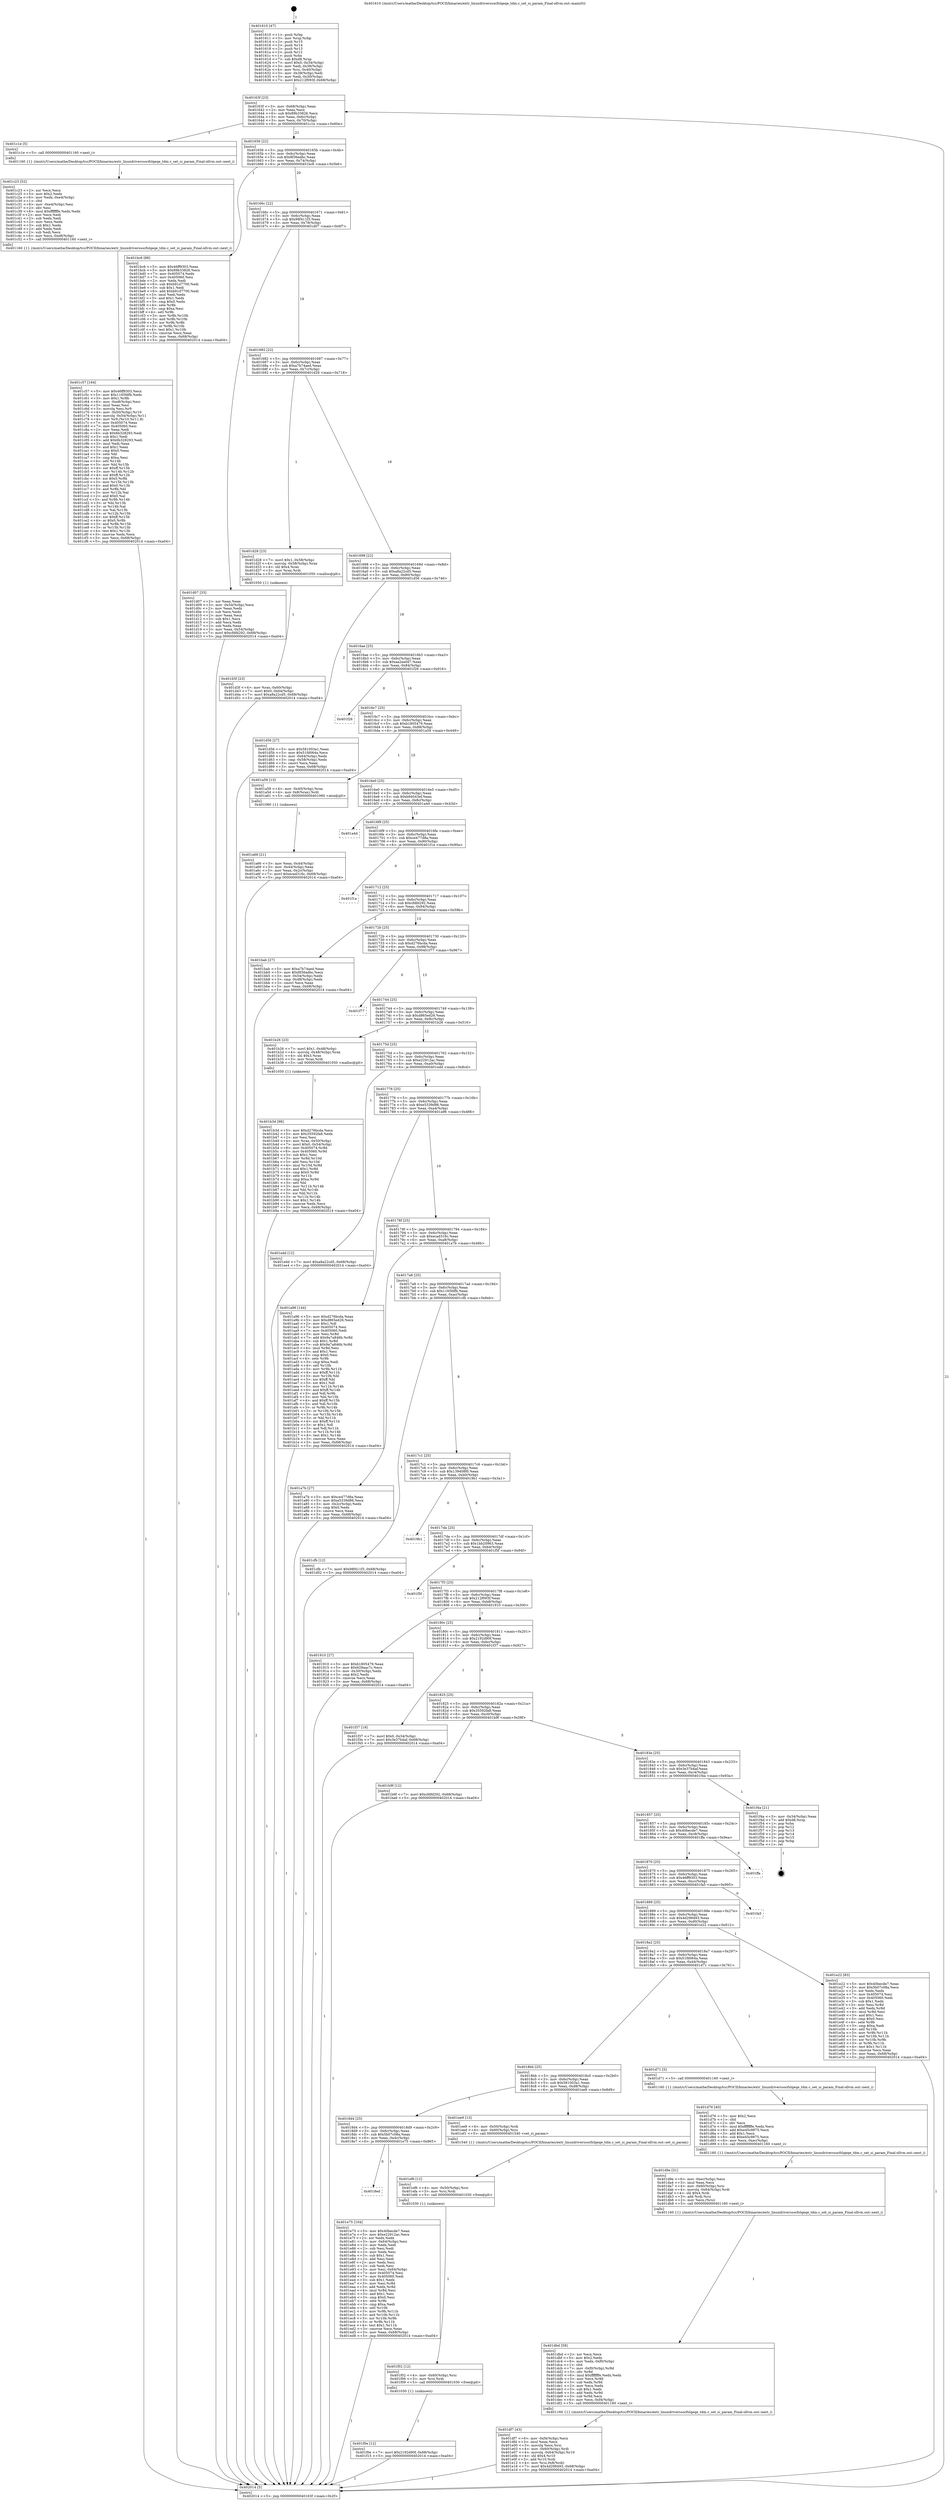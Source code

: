 digraph "0x401610" {
  label = "0x401610 (/mnt/c/Users/mathe/Desktop/tcc/POCII/binaries/extr_linuxdriverssocfslqeqe_tdm.c_set_si_param_Final-ollvm.out::main(0))"
  labelloc = "t"
  node[shape=record]

  Entry [label="",width=0.3,height=0.3,shape=circle,fillcolor=black,style=filled]
  "0x40163f" [label="{
     0x40163f [23]\l
     | [instrs]\l
     &nbsp;&nbsp;0x40163f \<+3\>: mov -0x68(%rbp),%eax\l
     &nbsp;&nbsp;0x401642 \<+2\>: mov %eax,%ecx\l
     &nbsp;&nbsp;0x401644 \<+6\>: sub $0x89b33826,%ecx\l
     &nbsp;&nbsp;0x40164a \<+3\>: mov %eax,-0x6c(%rbp)\l
     &nbsp;&nbsp;0x40164d \<+3\>: mov %ecx,-0x70(%rbp)\l
     &nbsp;&nbsp;0x401650 \<+6\>: je 0000000000401c1e \<main+0x60e\>\l
  }"]
  "0x401c1e" [label="{
     0x401c1e [5]\l
     | [instrs]\l
     &nbsp;&nbsp;0x401c1e \<+5\>: call 0000000000401160 \<next_i\>\l
     | [calls]\l
     &nbsp;&nbsp;0x401160 \{1\} (/mnt/c/Users/mathe/Desktop/tcc/POCII/binaries/extr_linuxdriverssocfslqeqe_tdm.c_set_si_param_Final-ollvm.out::next_i)\l
  }"]
  "0x401656" [label="{
     0x401656 [22]\l
     | [instrs]\l
     &nbsp;&nbsp;0x401656 \<+5\>: jmp 000000000040165b \<main+0x4b\>\l
     &nbsp;&nbsp;0x40165b \<+3\>: mov -0x6c(%rbp),%eax\l
     &nbsp;&nbsp;0x40165e \<+5\>: sub $0x8f36adbc,%eax\l
     &nbsp;&nbsp;0x401663 \<+3\>: mov %eax,-0x74(%rbp)\l
     &nbsp;&nbsp;0x401666 \<+6\>: je 0000000000401bc6 \<main+0x5b6\>\l
  }"]
  Exit [label="",width=0.3,height=0.3,shape=circle,fillcolor=black,style=filled,peripheries=2]
  "0x401bc6" [label="{
     0x401bc6 [88]\l
     | [instrs]\l
     &nbsp;&nbsp;0x401bc6 \<+5\>: mov $0x46ff9303,%eax\l
     &nbsp;&nbsp;0x401bcb \<+5\>: mov $0x89b33826,%ecx\l
     &nbsp;&nbsp;0x401bd0 \<+7\>: mov 0x405074,%edx\l
     &nbsp;&nbsp;0x401bd7 \<+7\>: mov 0x405060,%esi\l
     &nbsp;&nbsp;0x401bde \<+2\>: mov %edx,%edi\l
     &nbsp;&nbsp;0x401be0 \<+6\>: sub $0xb91d7700,%edi\l
     &nbsp;&nbsp;0x401be6 \<+3\>: sub $0x1,%edi\l
     &nbsp;&nbsp;0x401be9 \<+6\>: add $0xb91d7700,%edi\l
     &nbsp;&nbsp;0x401bef \<+3\>: imul %edi,%edx\l
     &nbsp;&nbsp;0x401bf2 \<+3\>: and $0x1,%edx\l
     &nbsp;&nbsp;0x401bf5 \<+3\>: cmp $0x0,%edx\l
     &nbsp;&nbsp;0x401bf8 \<+4\>: sete %r8b\l
     &nbsp;&nbsp;0x401bfc \<+3\>: cmp $0xa,%esi\l
     &nbsp;&nbsp;0x401bff \<+4\>: setl %r9b\l
     &nbsp;&nbsp;0x401c03 \<+3\>: mov %r8b,%r10b\l
     &nbsp;&nbsp;0x401c06 \<+3\>: and %r9b,%r10b\l
     &nbsp;&nbsp;0x401c09 \<+3\>: xor %r9b,%r8b\l
     &nbsp;&nbsp;0x401c0c \<+3\>: or %r8b,%r10b\l
     &nbsp;&nbsp;0x401c0f \<+4\>: test $0x1,%r10b\l
     &nbsp;&nbsp;0x401c13 \<+3\>: cmovne %ecx,%eax\l
     &nbsp;&nbsp;0x401c16 \<+3\>: mov %eax,-0x68(%rbp)\l
     &nbsp;&nbsp;0x401c19 \<+5\>: jmp 0000000000402014 \<main+0xa04\>\l
  }"]
  "0x40166c" [label="{
     0x40166c [22]\l
     | [instrs]\l
     &nbsp;&nbsp;0x40166c \<+5\>: jmp 0000000000401671 \<main+0x61\>\l
     &nbsp;&nbsp;0x401671 \<+3\>: mov -0x6c(%rbp),%eax\l
     &nbsp;&nbsp;0x401674 \<+5\>: sub $0x98f411f3,%eax\l
     &nbsp;&nbsp;0x401679 \<+3\>: mov %eax,-0x78(%rbp)\l
     &nbsp;&nbsp;0x40167c \<+6\>: je 0000000000401d07 \<main+0x6f7\>\l
  }"]
  "0x401f0e" [label="{
     0x401f0e [12]\l
     | [instrs]\l
     &nbsp;&nbsp;0x401f0e \<+7\>: movl $0x2192d90f,-0x68(%rbp)\l
     &nbsp;&nbsp;0x401f15 \<+5\>: jmp 0000000000402014 \<main+0xa04\>\l
  }"]
  "0x401d07" [label="{
     0x401d07 [33]\l
     | [instrs]\l
     &nbsp;&nbsp;0x401d07 \<+2\>: xor %eax,%eax\l
     &nbsp;&nbsp;0x401d09 \<+3\>: mov -0x54(%rbp),%ecx\l
     &nbsp;&nbsp;0x401d0c \<+2\>: mov %eax,%edx\l
     &nbsp;&nbsp;0x401d0e \<+2\>: sub %ecx,%edx\l
     &nbsp;&nbsp;0x401d10 \<+2\>: mov %eax,%ecx\l
     &nbsp;&nbsp;0x401d12 \<+3\>: sub $0x1,%ecx\l
     &nbsp;&nbsp;0x401d15 \<+2\>: add %ecx,%edx\l
     &nbsp;&nbsp;0x401d17 \<+2\>: sub %edx,%eax\l
     &nbsp;&nbsp;0x401d19 \<+3\>: mov %eax,-0x54(%rbp)\l
     &nbsp;&nbsp;0x401d1c \<+7\>: movl $0xcfdfd292,-0x68(%rbp)\l
     &nbsp;&nbsp;0x401d23 \<+5\>: jmp 0000000000402014 \<main+0xa04\>\l
  }"]
  "0x401682" [label="{
     0x401682 [22]\l
     | [instrs]\l
     &nbsp;&nbsp;0x401682 \<+5\>: jmp 0000000000401687 \<main+0x77\>\l
     &nbsp;&nbsp;0x401687 \<+3\>: mov -0x6c(%rbp),%eax\l
     &nbsp;&nbsp;0x40168a \<+5\>: sub $0xa7b74aed,%eax\l
     &nbsp;&nbsp;0x40168f \<+3\>: mov %eax,-0x7c(%rbp)\l
     &nbsp;&nbsp;0x401692 \<+6\>: je 0000000000401d28 \<main+0x718\>\l
  }"]
  "0x401f02" [label="{
     0x401f02 [12]\l
     | [instrs]\l
     &nbsp;&nbsp;0x401f02 \<+4\>: mov -0x60(%rbp),%rsi\l
     &nbsp;&nbsp;0x401f06 \<+3\>: mov %rsi,%rdi\l
     &nbsp;&nbsp;0x401f09 \<+5\>: call 0000000000401030 \<free@plt\>\l
     | [calls]\l
     &nbsp;&nbsp;0x401030 \{1\} (unknown)\l
  }"]
  "0x401d28" [label="{
     0x401d28 [23]\l
     | [instrs]\l
     &nbsp;&nbsp;0x401d28 \<+7\>: movl $0x1,-0x58(%rbp)\l
     &nbsp;&nbsp;0x401d2f \<+4\>: movslq -0x58(%rbp),%rax\l
     &nbsp;&nbsp;0x401d33 \<+4\>: shl $0x4,%rax\l
     &nbsp;&nbsp;0x401d37 \<+3\>: mov %rax,%rdi\l
     &nbsp;&nbsp;0x401d3a \<+5\>: call 0000000000401050 \<malloc@plt\>\l
     | [calls]\l
     &nbsp;&nbsp;0x401050 \{1\} (unknown)\l
  }"]
  "0x401698" [label="{
     0x401698 [22]\l
     | [instrs]\l
     &nbsp;&nbsp;0x401698 \<+5\>: jmp 000000000040169d \<main+0x8d\>\l
     &nbsp;&nbsp;0x40169d \<+3\>: mov -0x6c(%rbp),%eax\l
     &nbsp;&nbsp;0x4016a0 \<+5\>: sub $0xa8a22cd5,%eax\l
     &nbsp;&nbsp;0x4016a5 \<+3\>: mov %eax,-0x80(%rbp)\l
     &nbsp;&nbsp;0x4016a8 \<+6\>: je 0000000000401d56 \<main+0x746\>\l
  }"]
  "0x401ef6" [label="{
     0x401ef6 [12]\l
     | [instrs]\l
     &nbsp;&nbsp;0x401ef6 \<+4\>: mov -0x50(%rbp),%rsi\l
     &nbsp;&nbsp;0x401efa \<+3\>: mov %rsi,%rdi\l
     &nbsp;&nbsp;0x401efd \<+5\>: call 0000000000401030 \<free@plt\>\l
     | [calls]\l
     &nbsp;&nbsp;0x401030 \{1\} (unknown)\l
  }"]
  "0x401d56" [label="{
     0x401d56 [27]\l
     | [instrs]\l
     &nbsp;&nbsp;0x401d56 \<+5\>: mov $0x581003a1,%eax\l
     &nbsp;&nbsp;0x401d5b \<+5\>: mov $0x51fd064a,%ecx\l
     &nbsp;&nbsp;0x401d60 \<+3\>: mov -0x64(%rbp),%edx\l
     &nbsp;&nbsp;0x401d63 \<+3\>: cmp -0x58(%rbp),%edx\l
     &nbsp;&nbsp;0x401d66 \<+3\>: cmovl %ecx,%eax\l
     &nbsp;&nbsp;0x401d69 \<+3\>: mov %eax,-0x68(%rbp)\l
     &nbsp;&nbsp;0x401d6c \<+5\>: jmp 0000000000402014 \<main+0xa04\>\l
  }"]
  "0x4016ae" [label="{
     0x4016ae [25]\l
     | [instrs]\l
     &nbsp;&nbsp;0x4016ae \<+5\>: jmp 00000000004016b3 \<main+0xa3\>\l
     &nbsp;&nbsp;0x4016b3 \<+3\>: mov -0x6c(%rbp),%eax\l
     &nbsp;&nbsp;0x4016b6 \<+5\>: sub $0xaa2ea0d7,%eax\l
     &nbsp;&nbsp;0x4016bb \<+6\>: mov %eax,-0x84(%rbp)\l
     &nbsp;&nbsp;0x4016c1 \<+6\>: je 0000000000401f26 \<main+0x916\>\l
  }"]
  "0x4018ed" [label="{
     0x4018ed\l
  }", style=dashed]
  "0x401f26" [label="{
     0x401f26\l
  }", style=dashed]
  "0x4016c7" [label="{
     0x4016c7 [25]\l
     | [instrs]\l
     &nbsp;&nbsp;0x4016c7 \<+5\>: jmp 00000000004016cc \<main+0xbc\>\l
     &nbsp;&nbsp;0x4016cc \<+3\>: mov -0x6c(%rbp),%eax\l
     &nbsp;&nbsp;0x4016cf \<+5\>: sub $0xb1805479,%eax\l
     &nbsp;&nbsp;0x4016d4 \<+6\>: mov %eax,-0x88(%rbp)\l
     &nbsp;&nbsp;0x4016da \<+6\>: je 0000000000401a59 \<main+0x449\>\l
  }"]
  "0x401e75" [label="{
     0x401e75 [104]\l
     | [instrs]\l
     &nbsp;&nbsp;0x401e75 \<+5\>: mov $0x40becde7,%eax\l
     &nbsp;&nbsp;0x401e7a \<+5\>: mov $0xe22912ac,%ecx\l
     &nbsp;&nbsp;0x401e7f \<+2\>: xor %edx,%edx\l
     &nbsp;&nbsp;0x401e81 \<+3\>: mov -0x64(%rbp),%esi\l
     &nbsp;&nbsp;0x401e84 \<+2\>: mov %edx,%edi\l
     &nbsp;&nbsp;0x401e86 \<+2\>: sub %esi,%edi\l
     &nbsp;&nbsp;0x401e88 \<+2\>: mov %edx,%esi\l
     &nbsp;&nbsp;0x401e8a \<+3\>: sub $0x1,%esi\l
     &nbsp;&nbsp;0x401e8d \<+2\>: add %esi,%edi\l
     &nbsp;&nbsp;0x401e8f \<+2\>: mov %edx,%esi\l
     &nbsp;&nbsp;0x401e91 \<+2\>: sub %edi,%esi\l
     &nbsp;&nbsp;0x401e93 \<+3\>: mov %esi,-0x64(%rbp)\l
     &nbsp;&nbsp;0x401e96 \<+7\>: mov 0x405074,%esi\l
     &nbsp;&nbsp;0x401e9d \<+7\>: mov 0x405060,%edi\l
     &nbsp;&nbsp;0x401ea4 \<+3\>: sub $0x1,%edx\l
     &nbsp;&nbsp;0x401ea7 \<+3\>: mov %esi,%r8d\l
     &nbsp;&nbsp;0x401eaa \<+3\>: add %edx,%r8d\l
     &nbsp;&nbsp;0x401ead \<+4\>: imul %r8d,%esi\l
     &nbsp;&nbsp;0x401eb1 \<+3\>: and $0x1,%esi\l
     &nbsp;&nbsp;0x401eb4 \<+3\>: cmp $0x0,%esi\l
     &nbsp;&nbsp;0x401eb7 \<+4\>: sete %r9b\l
     &nbsp;&nbsp;0x401ebb \<+3\>: cmp $0xa,%edi\l
     &nbsp;&nbsp;0x401ebe \<+4\>: setl %r10b\l
     &nbsp;&nbsp;0x401ec2 \<+3\>: mov %r9b,%r11b\l
     &nbsp;&nbsp;0x401ec5 \<+3\>: and %r10b,%r11b\l
     &nbsp;&nbsp;0x401ec8 \<+3\>: xor %r10b,%r9b\l
     &nbsp;&nbsp;0x401ecb \<+3\>: or %r9b,%r11b\l
     &nbsp;&nbsp;0x401ece \<+4\>: test $0x1,%r11b\l
     &nbsp;&nbsp;0x401ed2 \<+3\>: cmovne %ecx,%eax\l
     &nbsp;&nbsp;0x401ed5 \<+3\>: mov %eax,-0x68(%rbp)\l
     &nbsp;&nbsp;0x401ed8 \<+5\>: jmp 0000000000402014 \<main+0xa04\>\l
  }"]
  "0x401a59" [label="{
     0x401a59 [13]\l
     | [instrs]\l
     &nbsp;&nbsp;0x401a59 \<+4\>: mov -0x40(%rbp),%rax\l
     &nbsp;&nbsp;0x401a5d \<+4\>: mov 0x8(%rax),%rdi\l
     &nbsp;&nbsp;0x401a61 \<+5\>: call 0000000000401060 \<atoi@plt\>\l
     | [calls]\l
     &nbsp;&nbsp;0x401060 \{1\} (unknown)\l
  }"]
  "0x4016e0" [label="{
     0x4016e0 [25]\l
     | [instrs]\l
     &nbsp;&nbsp;0x4016e0 \<+5\>: jmp 00000000004016e5 \<main+0xd5\>\l
     &nbsp;&nbsp;0x4016e5 \<+3\>: mov -0x6c(%rbp),%eax\l
     &nbsp;&nbsp;0x4016e8 \<+5\>: sub $0xb94043ef,%eax\l
     &nbsp;&nbsp;0x4016ed \<+6\>: mov %eax,-0x8c(%rbp)\l
     &nbsp;&nbsp;0x4016f3 \<+6\>: je 0000000000401a4d \<main+0x43d\>\l
  }"]
  "0x4018d4" [label="{
     0x4018d4 [25]\l
     | [instrs]\l
     &nbsp;&nbsp;0x4018d4 \<+5\>: jmp 00000000004018d9 \<main+0x2c9\>\l
     &nbsp;&nbsp;0x4018d9 \<+3\>: mov -0x6c(%rbp),%eax\l
     &nbsp;&nbsp;0x4018dc \<+5\>: sub $0x5b07c08a,%eax\l
     &nbsp;&nbsp;0x4018e1 \<+6\>: mov %eax,-0xdc(%rbp)\l
     &nbsp;&nbsp;0x4018e7 \<+6\>: je 0000000000401e75 \<main+0x865\>\l
  }"]
  "0x401a4d" [label="{
     0x401a4d\l
  }", style=dashed]
  "0x4016f9" [label="{
     0x4016f9 [25]\l
     | [instrs]\l
     &nbsp;&nbsp;0x4016f9 \<+5\>: jmp 00000000004016fe \<main+0xee\>\l
     &nbsp;&nbsp;0x4016fe \<+3\>: mov -0x6c(%rbp),%eax\l
     &nbsp;&nbsp;0x401701 \<+5\>: sub $0xce477d8a,%eax\l
     &nbsp;&nbsp;0x401706 \<+6\>: mov %eax,-0x90(%rbp)\l
     &nbsp;&nbsp;0x40170c \<+6\>: je 0000000000401f1a \<main+0x90a\>\l
  }"]
  "0x401ee9" [label="{
     0x401ee9 [13]\l
     | [instrs]\l
     &nbsp;&nbsp;0x401ee9 \<+4\>: mov -0x50(%rbp),%rdi\l
     &nbsp;&nbsp;0x401eed \<+4\>: mov -0x60(%rbp),%rsi\l
     &nbsp;&nbsp;0x401ef1 \<+5\>: call 0000000000401540 \<set_si_param\>\l
     | [calls]\l
     &nbsp;&nbsp;0x401540 \{1\} (/mnt/c/Users/mathe/Desktop/tcc/POCII/binaries/extr_linuxdriverssocfslqeqe_tdm.c_set_si_param_Final-ollvm.out::set_si_param)\l
  }"]
  "0x401f1a" [label="{
     0x401f1a\l
  }", style=dashed]
  "0x401712" [label="{
     0x401712 [25]\l
     | [instrs]\l
     &nbsp;&nbsp;0x401712 \<+5\>: jmp 0000000000401717 \<main+0x107\>\l
     &nbsp;&nbsp;0x401717 \<+3\>: mov -0x6c(%rbp),%eax\l
     &nbsp;&nbsp;0x40171a \<+5\>: sub $0xcfdfd292,%eax\l
     &nbsp;&nbsp;0x40171f \<+6\>: mov %eax,-0x94(%rbp)\l
     &nbsp;&nbsp;0x401725 \<+6\>: je 0000000000401bab \<main+0x59b\>\l
  }"]
  "0x401df7" [label="{
     0x401df7 [43]\l
     | [instrs]\l
     &nbsp;&nbsp;0x401df7 \<+6\>: mov -0xf4(%rbp),%ecx\l
     &nbsp;&nbsp;0x401dfd \<+3\>: imul %eax,%ecx\l
     &nbsp;&nbsp;0x401e00 \<+3\>: movslq %ecx,%rsi\l
     &nbsp;&nbsp;0x401e03 \<+4\>: mov -0x60(%rbp),%rdi\l
     &nbsp;&nbsp;0x401e07 \<+4\>: movslq -0x64(%rbp),%r10\l
     &nbsp;&nbsp;0x401e0b \<+4\>: shl $0x4,%r10\l
     &nbsp;&nbsp;0x401e0f \<+3\>: add %r10,%rdi\l
     &nbsp;&nbsp;0x401e12 \<+4\>: mov %rsi,0x8(%rdi)\l
     &nbsp;&nbsp;0x401e16 \<+7\>: movl $0x4d298493,-0x68(%rbp)\l
     &nbsp;&nbsp;0x401e1d \<+5\>: jmp 0000000000402014 \<main+0xa04\>\l
  }"]
  "0x401bab" [label="{
     0x401bab [27]\l
     | [instrs]\l
     &nbsp;&nbsp;0x401bab \<+5\>: mov $0xa7b74aed,%eax\l
     &nbsp;&nbsp;0x401bb0 \<+5\>: mov $0x8f36adbc,%ecx\l
     &nbsp;&nbsp;0x401bb5 \<+3\>: mov -0x54(%rbp),%edx\l
     &nbsp;&nbsp;0x401bb8 \<+3\>: cmp -0x48(%rbp),%edx\l
     &nbsp;&nbsp;0x401bbb \<+3\>: cmovl %ecx,%eax\l
     &nbsp;&nbsp;0x401bbe \<+3\>: mov %eax,-0x68(%rbp)\l
     &nbsp;&nbsp;0x401bc1 \<+5\>: jmp 0000000000402014 \<main+0xa04\>\l
  }"]
  "0x40172b" [label="{
     0x40172b [25]\l
     | [instrs]\l
     &nbsp;&nbsp;0x40172b \<+5\>: jmp 0000000000401730 \<main+0x120\>\l
     &nbsp;&nbsp;0x401730 \<+3\>: mov -0x6c(%rbp),%eax\l
     &nbsp;&nbsp;0x401733 \<+5\>: sub $0xd276bcda,%eax\l
     &nbsp;&nbsp;0x401738 \<+6\>: mov %eax,-0x98(%rbp)\l
     &nbsp;&nbsp;0x40173e \<+6\>: je 0000000000401f77 \<main+0x967\>\l
  }"]
  "0x401dbd" [label="{
     0x401dbd [58]\l
     | [instrs]\l
     &nbsp;&nbsp;0x401dbd \<+2\>: xor %ecx,%ecx\l
     &nbsp;&nbsp;0x401dbf \<+5\>: mov $0x2,%edx\l
     &nbsp;&nbsp;0x401dc4 \<+6\>: mov %edx,-0xf0(%rbp)\l
     &nbsp;&nbsp;0x401dca \<+1\>: cltd\l
     &nbsp;&nbsp;0x401dcb \<+7\>: mov -0xf0(%rbp),%r8d\l
     &nbsp;&nbsp;0x401dd2 \<+3\>: idiv %r8d\l
     &nbsp;&nbsp;0x401dd5 \<+6\>: imul $0xfffffffe,%edx,%edx\l
     &nbsp;&nbsp;0x401ddb \<+3\>: mov %ecx,%r9d\l
     &nbsp;&nbsp;0x401dde \<+3\>: sub %edx,%r9d\l
     &nbsp;&nbsp;0x401de1 \<+2\>: mov %ecx,%edx\l
     &nbsp;&nbsp;0x401de3 \<+3\>: sub $0x1,%edx\l
     &nbsp;&nbsp;0x401de6 \<+3\>: add %edx,%r9d\l
     &nbsp;&nbsp;0x401de9 \<+3\>: sub %r9d,%ecx\l
     &nbsp;&nbsp;0x401dec \<+6\>: mov %ecx,-0xf4(%rbp)\l
     &nbsp;&nbsp;0x401df2 \<+5\>: call 0000000000401160 \<next_i\>\l
     | [calls]\l
     &nbsp;&nbsp;0x401160 \{1\} (/mnt/c/Users/mathe/Desktop/tcc/POCII/binaries/extr_linuxdriverssocfslqeqe_tdm.c_set_si_param_Final-ollvm.out::next_i)\l
  }"]
  "0x401f77" [label="{
     0x401f77\l
  }", style=dashed]
  "0x401744" [label="{
     0x401744 [25]\l
     | [instrs]\l
     &nbsp;&nbsp;0x401744 \<+5\>: jmp 0000000000401749 \<main+0x139\>\l
     &nbsp;&nbsp;0x401749 \<+3\>: mov -0x6c(%rbp),%eax\l
     &nbsp;&nbsp;0x40174c \<+5\>: sub $0xd865ed26,%eax\l
     &nbsp;&nbsp;0x401751 \<+6\>: mov %eax,-0x9c(%rbp)\l
     &nbsp;&nbsp;0x401757 \<+6\>: je 0000000000401b26 \<main+0x516\>\l
  }"]
  "0x401d9e" [label="{
     0x401d9e [31]\l
     | [instrs]\l
     &nbsp;&nbsp;0x401d9e \<+6\>: mov -0xec(%rbp),%ecx\l
     &nbsp;&nbsp;0x401da4 \<+3\>: imul %eax,%ecx\l
     &nbsp;&nbsp;0x401da7 \<+4\>: mov -0x60(%rbp),%rsi\l
     &nbsp;&nbsp;0x401dab \<+4\>: movslq -0x64(%rbp),%rdi\l
     &nbsp;&nbsp;0x401daf \<+4\>: shl $0x4,%rdi\l
     &nbsp;&nbsp;0x401db3 \<+3\>: add %rdi,%rsi\l
     &nbsp;&nbsp;0x401db6 \<+2\>: mov %ecx,(%rsi)\l
     &nbsp;&nbsp;0x401db8 \<+5\>: call 0000000000401160 \<next_i\>\l
     | [calls]\l
     &nbsp;&nbsp;0x401160 \{1\} (/mnt/c/Users/mathe/Desktop/tcc/POCII/binaries/extr_linuxdriverssocfslqeqe_tdm.c_set_si_param_Final-ollvm.out::next_i)\l
  }"]
  "0x401b26" [label="{
     0x401b26 [23]\l
     | [instrs]\l
     &nbsp;&nbsp;0x401b26 \<+7\>: movl $0x1,-0x48(%rbp)\l
     &nbsp;&nbsp;0x401b2d \<+4\>: movslq -0x48(%rbp),%rax\l
     &nbsp;&nbsp;0x401b31 \<+4\>: shl $0x3,%rax\l
     &nbsp;&nbsp;0x401b35 \<+3\>: mov %rax,%rdi\l
     &nbsp;&nbsp;0x401b38 \<+5\>: call 0000000000401050 \<malloc@plt\>\l
     | [calls]\l
     &nbsp;&nbsp;0x401050 \{1\} (unknown)\l
  }"]
  "0x40175d" [label="{
     0x40175d [25]\l
     | [instrs]\l
     &nbsp;&nbsp;0x40175d \<+5\>: jmp 0000000000401762 \<main+0x152\>\l
     &nbsp;&nbsp;0x401762 \<+3\>: mov -0x6c(%rbp),%eax\l
     &nbsp;&nbsp;0x401765 \<+5\>: sub $0xe22912ac,%eax\l
     &nbsp;&nbsp;0x40176a \<+6\>: mov %eax,-0xa0(%rbp)\l
     &nbsp;&nbsp;0x401770 \<+6\>: je 0000000000401edd \<main+0x8cd\>\l
  }"]
  "0x401d76" [label="{
     0x401d76 [40]\l
     | [instrs]\l
     &nbsp;&nbsp;0x401d76 \<+5\>: mov $0x2,%ecx\l
     &nbsp;&nbsp;0x401d7b \<+1\>: cltd\l
     &nbsp;&nbsp;0x401d7c \<+2\>: idiv %ecx\l
     &nbsp;&nbsp;0x401d7e \<+6\>: imul $0xfffffffe,%edx,%ecx\l
     &nbsp;&nbsp;0x401d84 \<+6\>: add $0xe45c9875,%ecx\l
     &nbsp;&nbsp;0x401d8a \<+3\>: add $0x1,%ecx\l
     &nbsp;&nbsp;0x401d8d \<+6\>: sub $0xe45c9875,%ecx\l
     &nbsp;&nbsp;0x401d93 \<+6\>: mov %ecx,-0xec(%rbp)\l
     &nbsp;&nbsp;0x401d99 \<+5\>: call 0000000000401160 \<next_i\>\l
     | [calls]\l
     &nbsp;&nbsp;0x401160 \{1\} (/mnt/c/Users/mathe/Desktop/tcc/POCII/binaries/extr_linuxdriverssocfslqeqe_tdm.c_set_si_param_Final-ollvm.out::next_i)\l
  }"]
  "0x401edd" [label="{
     0x401edd [12]\l
     | [instrs]\l
     &nbsp;&nbsp;0x401edd \<+7\>: movl $0xa8a22cd5,-0x68(%rbp)\l
     &nbsp;&nbsp;0x401ee4 \<+5\>: jmp 0000000000402014 \<main+0xa04\>\l
  }"]
  "0x401776" [label="{
     0x401776 [25]\l
     | [instrs]\l
     &nbsp;&nbsp;0x401776 \<+5\>: jmp 000000000040177b \<main+0x16b\>\l
     &nbsp;&nbsp;0x40177b \<+3\>: mov -0x6c(%rbp),%eax\l
     &nbsp;&nbsp;0x40177e \<+5\>: sub $0xe5339d86,%eax\l
     &nbsp;&nbsp;0x401783 \<+6\>: mov %eax,-0xa4(%rbp)\l
     &nbsp;&nbsp;0x401789 \<+6\>: je 0000000000401a96 \<main+0x486\>\l
  }"]
  "0x4018bb" [label="{
     0x4018bb [25]\l
     | [instrs]\l
     &nbsp;&nbsp;0x4018bb \<+5\>: jmp 00000000004018c0 \<main+0x2b0\>\l
     &nbsp;&nbsp;0x4018c0 \<+3\>: mov -0x6c(%rbp),%eax\l
     &nbsp;&nbsp;0x4018c3 \<+5\>: sub $0x581003a1,%eax\l
     &nbsp;&nbsp;0x4018c8 \<+6\>: mov %eax,-0xd8(%rbp)\l
     &nbsp;&nbsp;0x4018ce \<+6\>: je 0000000000401ee9 \<main+0x8d9\>\l
  }"]
  "0x401a96" [label="{
     0x401a96 [144]\l
     | [instrs]\l
     &nbsp;&nbsp;0x401a96 \<+5\>: mov $0xd276bcda,%eax\l
     &nbsp;&nbsp;0x401a9b \<+5\>: mov $0xd865ed26,%ecx\l
     &nbsp;&nbsp;0x401aa0 \<+2\>: mov $0x1,%dl\l
     &nbsp;&nbsp;0x401aa2 \<+7\>: mov 0x405074,%esi\l
     &nbsp;&nbsp;0x401aa9 \<+7\>: mov 0x405060,%edi\l
     &nbsp;&nbsp;0x401ab0 \<+3\>: mov %esi,%r8d\l
     &nbsp;&nbsp;0x401ab3 \<+7\>: add $0x9a7a846b,%r8d\l
     &nbsp;&nbsp;0x401aba \<+4\>: sub $0x1,%r8d\l
     &nbsp;&nbsp;0x401abe \<+7\>: sub $0x9a7a846b,%r8d\l
     &nbsp;&nbsp;0x401ac5 \<+4\>: imul %r8d,%esi\l
     &nbsp;&nbsp;0x401ac9 \<+3\>: and $0x1,%esi\l
     &nbsp;&nbsp;0x401acc \<+3\>: cmp $0x0,%esi\l
     &nbsp;&nbsp;0x401acf \<+4\>: sete %r9b\l
     &nbsp;&nbsp;0x401ad3 \<+3\>: cmp $0xa,%edi\l
     &nbsp;&nbsp;0x401ad6 \<+4\>: setl %r10b\l
     &nbsp;&nbsp;0x401ada \<+3\>: mov %r9b,%r11b\l
     &nbsp;&nbsp;0x401add \<+4\>: xor $0xff,%r11b\l
     &nbsp;&nbsp;0x401ae1 \<+3\>: mov %r10b,%bl\l
     &nbsp;&nbsp;0x401ae4 \<+3\>: xor $0xff,%bl\l
     &nbsp;&nbsp;0x401ae7 \<+3\>: xor $0x1,%dl\l
     &nbsp;&nbsp;0x401aea \<+3\>: mov %r11b,%r14b\l
     &nbsp;&nbsp;0x401aed \<+4\>: and $0xff,%r14b\l
     &nbsp;&nbsp;0x401af1 \<+3\>: and %dl,%r9b\l
     &nbsp;&nbsp;0x401af4 \<+3\>: mov %bl,%r15b\l
     &nbsp;&nbsp;0x401af7 \<+4\>: and $0xff,%r15b\l
     &nbsp;&nbsp;0x401afb \<+3\>: and %dl,%r10b\l
     &nbsp;&nbsp;0x401afe \<+3\>: or %r9b,%r14b\l
     &nbsp;&nbsp;0x401b01 \<+3\>: or %r10b,%r15b\l
     &nbsp;&nbsp;0x401b04 \<+3\>: xor %r15b,%r14b\l
     &nbsp;&nbsp;0x401b07 \<+3\>: or %bl,%r11b\l
     &nbsp;&nbsp;0x401b0a \<+4\>: xor $0xff,%r11b\l
     &nbsp;&nbsp;0x401b0e \<+3\>: or $0x1,%dl\l
     &nbsp;&nbsp;0x401b11 \<+3\>: and %dl,%r11b\l
     &nbsp;&nbsp;0x401b14 \<+3\>: or %r11b,%r14b\l
     &nbsp;&nbsp;0x401b17 \<+4\>: test $0x1,%r14b\l
     &nbsp;&nbsp;0x401b1b \<+3\>: cmovne %ecx,%eax\l
     &nbsp;&nbsp;0x401b1e \<+3\>: mov %eax,-0x68(%rbp)\l
     &nbsp;&nbsp;0x401b21 \<+5\>: jmp 0000000000402014 \<main+0xa04\>\l
  }"]
  "0x40178f" [label="{
     0x40178f [25]\l
     | [instrs]\l
     &nbsp;&nbsp;0x40178f \<+5\>: jmp 0000000000401794 \<main+0x184\>\l
     &nbsp;&nbsp;0x401794 \<+3\>: mov -0x6c(%rbp),%eax\l
     &nbsp;&nbsp;0x401797 \<+5\>: sub $0xecad316c,%eax\l
     &nbsp;&nbsp;0x40179c \<+6\>: mov %eax,-0xa8(%rbp)\l
     &nbsp;&nbsp;0x4017a2 \<+6\>: je 0000000000401a7b \<main+0x46b\>\l
  }"]
  "0x401d71" [label="{
     0x401d71 [5]\l
     | [instrs]\l
     &nbsp;&nbsp;0x401d71 \<+5\>: call 0000000000401160 \<next_i\>\l
     | [calls]\l
     &nbsp;&nbsp;0x401160 \{1\} (/mnt/c/Users/mathe/Desktop/tcc/POCII/binaries/extr_linuxdriverssocfslqeqe_tdm.c_set_si_param_Final-ollvm.out::next_i)\l
  }"]
  "0x401a7b" [label="{
     0x401a7b [27]\l
     | [instrs]\l
     &nbsp;&nbsp;0x401a7b \<+5\>: mov $0xce477d8a,%eax\l
     &nbsp;&nbsp;0x401a80 \<+5\>: mov $0xe5339d86,%ecx\l
     &nbsp;&nbsp;0x401a85 \<+3\>: mov -0x2c(%rbp),%edx\l
     &nbsp;&nbsp;0x401a88 \<+3\>: cmp $0x0,%edx\l
     &nbsp;&nbsp;0x401a8b \<+3\>: cmove %ecx,%eax\l
     &nbsp;&nbsp;0x401a8e \<+3\>: mov %eax,-0x68(%rbp)\l
     &nbsp;&nbsp;0x401a91 \<+5\>: jmp 0000000000402014 \<main+0xa04\>\l
  }"]
  "0x4017a8" [label="{
     0x4017a8 [25]\l
     | [instrs]\l
     &nbsp;&nbsp;0x4017a8 \<+5\>: jmp 00000000004017ad \<main+0x19d\>\l
     &nbsp;&nbsp;0x4017ad \<+3\>: mov -0x6c(%rbp),%eax\l
     &nbsp;&nbsp;0x4017b0 \<+5\>: sub $0x1165fdfb,%eax\l
     &nbsp;&nbsp;0x4017b5 \<+6\>: mov %eax,-0xac(%rbp)\l
     &nbsp;&nbsp;0x4017bb \<+6\>: je 0000000000401cfb \<main+0x6eb\>\l
  }"]
  "0x4018a2" [label="{
     0x4018a2 [25]\l
     | [instrs]\l
     &nbsp;&nbsp;0x4018a2 \<+5\>: jmp 00000000004018a7 \<main+0x297\>\l
     &nbsp;&nbsp;0x4018a7 \<+3\>: mov -0x6c(%rbp),%eax\l
     &nbsp;&nbsp;0x4018aa \<+5\>: sub $0x51fd064a,%eax\l
     &nbsp;&nbsp;0x4018af \<+6\>: mov %eax,-0xd4(%rbp)\l
     &nbsp;&nbsp;0x4018b5 \<+6\>: je 0000000000401d71 \<main+0x761\>\l
  }"]
  "0x401cfb" [label="{
     0x401cfb [12]\l
     | [instrs]\l
     &nbsp;&nbsp;0x401cfb \<+7\>: movl $0x98f411f3,-0x68(%rbp)\l
     &nbsp;&nbsp;0x401d02 \<+5\>: jmp 0000000000402014 \<main+0xa04\>\l
  }"]
  "0x4017c1" [label="{
     0x4017c1 [25]\l
     | [instrs]\l
     &nbsp;&nbsp;0x4017c1 \<+5\>: jmp 00000000004017c6 \<main+0x1b6\>\l
     &nbsp;&nbsp;0x4017c6 \<+3\>: mov -0x6c(%rbp),%eax\l
     &nbsp;&nbsp;0x4017c9 \<+5\>: sub $0x139408f0,%eax\l
     &nbsp;&nbsp;0x4017ce \<+6\>: mov %eax,-0xb0(%rbp)\l
     &nbsp;&nbsp;0x4017d4 \<+6\>: je 00000000004019b1 \<main+0x3a1\>\l
  }"]
  "0x401e22" [label="{
     0x401e22 [83]\l
     | [instrs]\l
     &nbsp;&nbsp;0x401e22 \<+5\>: mov $0x40becde7,%eax\l
     &nbsp;&nbsp;0x401e27 \<+5\>: mov $0x5b07c08a,%ecx\l
     &nbsp;&nbsp;0x401e2c \<+2\>: xor %edx,%edx\l
     &nbsp;&nbsp;0x401e2e \<+7\>: mov 0x405074,%esi\l
     &nbsp;&nbsp;0x401e35 \<+7\>: mov 0x405060,%edi\l
     &nbsp;&nbsp;0x401e3c \<+3\>: sub $0x1,%edx\l
     &nbsp;&nbsp;0x401e3f \<+3\>: mov %esi,%r8d\l
     &nbsp;&nbsp;0x401e42 \<+3\>: add %edx,%r8d\l
     &nbsp;&nbsp;0x401e45 \<+4\>: imul %r8d,%esi\l
     &nbsp;&nbsp;0x401e49 \<+3\>: and $0x1,%esi\l
     &nbsp;&nbsp;0x401e4c \<+3\>: cmp $0x0,%esi\l
     &nbsp;&nbsp;0x401e4f \<+4\>: sete %r9b\l
     &nbsp;&nbsp;0x401e53 \<+3\>: cmp $0xa,%edi\l
     &nbsp;&nbsp;0x401e56 \<+4\>: setl %r10b\l
     &nbsp;&nbsp;0x401e5a \<+3\>: mov %r9b,%r11b\l
     &nbsp;&nbsp;0x401e5d \<+3\>: and %r10b,%r11b\l
     &nbsp;&nbsp;0x401e60 \<+3\>: xor %r10b,%r9b\l
     &nbsp;&nbsp;0x401e63 \<+3\>: or %r9b,%r11b\l
     &nbsp;&nbsp;0x401e66 \<+4\>: test $0x1,%r11b\l
     &nbsp;&nbsp;0x401e6a \<+3\>: cmovne %ecx,%eax\l
     &nbsp;&nbsp;0x401e6d \<+3\>: mov %eax,-0x68(%rbp)\l
     &nbsp;&nbsp;0x401e70 \<+5\>: jmp 0000000000402014 \<main+0xa04\>\l
  }"]
  "0x4019b1" [label="{
     0x4019b1\l
  }", style=dashed]
  "0x4017da" [label="{
     0x4017da [25]\l
     | [instrs]\l
     &nbsp;&nbsp;0x4017da \<+5\>: jmp 00000000004017df \<main+0x1cf\>\l
     &nbsp;&nbsp;0x4017df \<+3\>: mov -0x6c(%rbp),%eax\l
     &nbsp;&nbsp;0x4017e2 \<+5\>: sub $0x1bb20963,%eax\l
     &nbsp;&nbsp;0x4017e7 \<+6\>: mov %eax,-0xb4(%rbp)\l
     &nbsp;&nbsp;0x4017ed \<+6\>: je 0000000000401f5f \<main+0x94f\>\l
  }"]
  "0x401889" [label="{
     0x401889 [25]\l
     | [instrs]\l
     &nbsp;&nbsp;0x401889 \<+5\>: jmp 000000000040188e \<main+0x27e\>\l
     &nbsp;&nbsp;0x40188e \<+3\>: mov -0x6c(%rbp),%eax\l
     &nbsp;&nbsp;0x401891 \<+5\>: sub $0x4d298493,%eax\l
     &nbsp;&nbsp;0x401896 \<+6\>: mov %eax,-0xd0(%rbp)\l
     &nbsp;&nbsp;0x40189c \<+6\>: je 0000000000401e22 \<main+0x812\>\l
  }"]
  "0x401f5f" [label="{
     0x401f5f\l
  }", style=dashed]
  "0x4017f3" [label="{
     0x4017f3 [25]\l
     | [instrs]\l
     &nbsp;&nbsp;0x4017f3 \<+5\>: jmp 00000000004017f8 \<main+0x1e8\>\l
     &nbsp;&nbsp;0x4017f8 \<+3\>: mov -0x6c(%rbp),%eax\l
     &nbsp;&nbsp;0x4017fb \<+5\>: sub $0x212f093f,%eax\l
     &nbsp;&nbsp;0x401800 \<+6\>: mov %eax,-0xb8(%rbp)\l
     &nbsp;&nbsp;0x401806 \<+6\>: je 0000000000401910 \<main+0x300\>\l
  }"]
  "0x401fa5" [label="{
     0x401fa5\l
  }", style=dashed]
  "0x401910" [label="{
     0x401910 [27]\l
     | [instrs]\l
     &nbsp;&nbsp;0x401910 \<+5\>: mov $0xb1805479,%eax\l
     &nbsp;&nbsp;0x401915 \<+5\>: mov $0x629aac7c,%ecx\l
     &nbsp;&nbsp;0x40191a \<+3\>: mov -0x30(%rbp),%edx\l
     &nbsp;&nbsp;0x40191d \<+3\>: cmp $0x2,%edx\l
     &nbsp;&nbsp;0x401920 \<+3\>: cmovne %ecx,%eax\l
     &nbsp;&nbsp;0x401923 \<+3\>: mov %eax,-0x68(%rbp)\l
     &nbsp;&nbsp;0x401926 \<+5\>: jmp 0000000000402014 \<main+0xa04\>\l
  }"]
  "0x40180c" [label="{
     0x40180c [25]\l
     | [instrs]\l
     &nbsp;&nbsp;0x40180c \<+5\>: jmp 0000000000401811 \<main+0x201\>\l
     &nbsp;&nbsp;0x401811 \<+3\>: mov -0x6c(%rbp),%eax\l
     &nbsp;&nbsp;0x401814 \<+5\>: sub $0x2192d90f,%eax\l
     &nbsp;&nbsp;0x401819 \<+6\>: mov %eax,-0xbc(%rbp)\l
     &nbsp;&nbsp;0x40181f \<+6\>: je 0000000000401f37 \<main+0x927\>\l
  }"]
  "0x402014" [label="{
     0x402014 [5]\l
     | [instrs]\l
     &nbsp;&nbsp;0x402014 \<+5\>: jmp 000000000040163f \<main+0x2f\>\l
  }"]
  "0x401610" [label="{
     0x401610 [47]\l
     | [instrs]\l
     &nbsp;&nbsp;0x401610 \<+1\>: push %rbp\l
     &nbsp;&nbsp;0x401611 \<+3\>: mov %rsp,%rbp\l
     &nbsp;&nbsp;0x401614 \<+2\>: push %r15\l
     &nbsp;&nbsp;0x401616 \<+2\>: push %r14\l
     &nbsp;&nbsp;0x401618 \<+2\>: push %r13\l
     &nbsp;&nbsp;0x40161a \<+2\>: push %r12\l
     &nbsp;&nbsp;0x40161c \<+1\>: push %rbx\l
     &nbsp;&nbsp;0x40161d \<+7\>: sub $0xd8,%rsp\l
     &nbsp;&nbsp;0x401624 \<+7\>: movl $0x0,-0x34(%rbp)\l
     &nbsp;&nbsp;0x40162b \<+3\>: mov %edi,-0x38(%rbp)\l
     &nbsp;&nbsp;0x40162e \<+4\>: mov %rsi,-0x40(%rbp)\l
     &nbsp;&nbsp;0x401632 \<+3\>: mov -0x38(%rbp),%edi\l
     &nbsp;&nbsp;0x401635 \<+3\>: mov %edi,-0x30(%rbp)\l
     &nbsp;&nbsp;0x401638 \<+7\>: movl $0x212f093f,-0x68(%rbp)\l
  }"]
  "0x401a66" [label="{
     0x401a66 [21]\l
     | [instrs]\l
     &nbsp;&nbsp;0x401a66 \<+3\>: mov %eax,-0x44(%rbp)\l
     &nbsp;&nbsp;0x401a69 \<+3\>: mov -0x44(%rbp),%eax\l
     &nbsp;&nbsp;0x401a6c \<+3\>: mov %eax,-0x2c(%rbp)\l
     &nbsp;&nbsp;0x401a6f \<+7\>: movl $0xecad316c,-0x68(%rbp)\l
     &nbsp;&nbsp;0x401a76 \<+5\>: jmp 0000000000402014 \<main+0xa04\>\l
  }"]
  "0x401b3d" [label="{
     0x401b3d [98]\l
     | [instrs]\l
     &nbsp;&nbsp;0x401b3d \<+5\>: mov $0xd276bcda,%ecx\l
     &nbsp;&nbsp;0x401b42 \<+5\>: mov $0x35592fa8,%edx\l
     &nbsp;&nbsp;0x401b47 \<+2\>: xor %esi,%esi\l
     &nbsp;&nbsp;0x401b49 \<+4\>: mov %rax,-0x50(%rbp)\l
     &nbsp;&nbsp;0x401b4d \<+7\>: movl $0x0,-0x54(%rbp)\l
     &nbsp;&nbsp;0x401b54 \<+8\>: mov 0x405074,%r8d\l
     &nbsp;&nbsp;0x401b5c \<+8\>: mov 0x405060,%r9d\l
     &nbsp;&nbsp;0x401b64 \<+3\>: sub $0x1,%esi\l
     &nbsp;&nbsp;0x401b67 \<+3\>: mov %r8d,%r10d\l
     &nbsp;&nbsp;0x401b6a \<+3\>: add %esi,%r10d\l
     &nbsp;&nbsp;0x401b6d \<+4\>: imul %r10d,%r8d\l
     &nbsp;&nbsp;0x401b71 \<+4\>: and $0x1,%r8d\l
     &nbsp;&nbsp;0x401b75 \<+4\>: cmp $0x0,%r8d\l
     &nbsp;&nbsp;0x401b79 \<+4\>: sete %r11b\l
     &nbsp;&nbsp;0x401b7d \<+4\>: cmp $0xa,%r9d\l
     &nbsp;&nbsp;0x401b81 \<+3\>: setl %bl\l
     &nbsp;&nbsp;0x401b84 \<+3\>: mov %r11b,%r14b\l
     &nbsp;&nbsp;0x401b87 \<+3\>: and %bl,%r14b\l
     &nbsp;&nbsp;0x401b8a \<+3\>: xor %bl,%r11b\l
     &nbsp;&nbsp;0x401b8d \<+3\>: or %r11b,%r14b\l
     &nbsp;&nbsp;0x401b90 \<+4\>: test $0x1,%r14b\l
     &nbsp;&nbsp;0x401b94 \<+3\>: cmovne %edx,%ecx\l
     &nbsp;&nbsp;0x401b97 \<+3\>: mov %ecx,-0x68(%rbp)\l
     &nbsp;&nbsp;0x401b9a \<+5\>: jmp 0000000000402014 \<main+0xa04\>\l
  }"]
  "0x401870" [label="{
     0x401870 [25]\l
     | [instrs]\l
     &nbsp;&nbsp;0x401870 \<+5\>: jmp 0000000000401875 \<main+0x265\>\l
     &nbsp;&nbsp;0x401875 \<+3\>: mov -0x6c(%rbp),%eax\l
     &nbsp;&nbsp;0x401878 \<+5\>: sub $0x46ff9303,%eax\l
     &nbsp;&nbsp;0x40187d \<+6\>: mov %eax,-0xcc(%rbp)\l
     &nbsp;&nbsp;0x401883 \<+6\>: je 0000000000401fa5 \<main+0x995\>\l
  }"]
  "0x401f37" [label="{
     0x401f37 [19]\l
     | [instrs]\l
     &nbsp;&nbsp;0x401f37 \<+7\>: movl $0x0,-0x34(%rbp)\l
     &nbsp;&nbsp;0x401f3e \<+7\>: movl $0x3e37b4af,-0x68(%rbp)\l
     &nbsp;&nbsp;0x401f45 \<+5\>: jmp 0000000000402014 \<main+0xa04\>\l
  }"]
  "0x401825" [label="{
     0x401825 [25]\l
     | [instrs]\l
     &nbsp;&nbsp;0x401825 \<+5\>: jmp 000000000040182a \<main+0x21a\>\l
     &nbsp;&nbsp;0x40182a \<+3\>: mov -0x6c(%rbp),%eax\l
     &nbsp;&nbsp;0x40182d \<+5\>: sub $0x35592fa8,%eax\l
     &nbsp;&nbsp;0x401832 \<+6\>: mov %eax,-0xc0(%rbp)\l
     &nbsp;&nbsp;0x401838 \<+6\>: je 0000000000401b9f \<main+0x58f\>\l
  }"]
  "0x401ffa" [label="{
     0x401ffa\l
  }", style=dashed]
  "0x401b9f" [label="{
     0x401b9f [12]\l
     | [instrs]\l
     &nbsp;&nbsp;0x401b9f \<+7\>: movl $0xcfdfd292,-0x68(%rbp)\l
     &nbsp;&nbsp;0x401ba6 \<+5\>: jmp 0000000000402014 \<main+0xa04\>\l
  }"]
  "0x40183e" [label="{
     0x40183e [25]\l
     | [instrs]\l
     &nbsp;&nbsp;0x40183e \<+5\>: jmp 0000000000401843 \<main+0x233\>\l
     &nbsp;&nbsp;0x401843 \<+3\>: mov -0x6c(%rbp),%eax\l
     &nbsp;&nbsp;0x401846 \<+5\>: sub $0x3e37b4af,%eax\l
     &nbsp;&nbsp;0x40184b \<+6\>: mov %eax,-0xc4(%rbp)\l
     &nbsp;&nbsp;0x401851 \<+6\>: je 0000000000401f4a \<main+0x93a\>\l
  }"]
  "0x401c23" [label="{
     0x401c23 [52]\l
     | [instrs]\l
     &nbsp;&nbsp;0x401c23 \<+2\>: xor %ecx,%ecx\l
     &nbsp;&nbsp;0x401c25 \<+5\>: mov $0x2,%edx\l
     &nbsp;&nbsp;0x401c2a \<+6\>: mov %edx,-0xe4(%rbp)\l
     &nbsp;&nbsp;0x401c30 \<+1\>: cltd\l
     &nbsp;&nbsp;0x401c31 \<+6\>: mov -0xe4(%rbp),%esi\l
     &nbsp;&nbsp;0x401c37 \<+2\>: idiv %esi\l
     &nbsp;&nbsp;0x401c39 \<+6\>: imul $0xfffffffe,%edx,%edx\l
     &nbsp;&nbsp;0x401c3f \<+2\>: mov %ecx,%edi\l
     &nbsp;&nbsp;0x401c41 \<+2\>: sub %edx,%edi\l
     &nbsp;&nbsp;0x401c43 \<+2\>: mov %ecx,%edx\l
     &nbsp;&nbsp;0x401c45 \<+3\>: sub $0x1,%edx\l
     &nbsp;&nbsp;0x401c48 \<+2\>: add %edx,%edi\l
     &nbsp;&nbsp;0x401c4a \<+2\>: sub %edi,%ecx\l
     &nbsp;&nbsp;0x401c4c \<+6\>: mov %ecx,-0xe8(%rbp)\l
     &nbsp;&nbsp;0x401c52 \<+5\>: call 0000000000401160 \<next_i\>\l
     | [calls]\l
     &nbsp;&nbsp;0x401160 \{1\} (/mnt/c/Users/mathe/Desktop/tcc/POCII/binaries/extr_linuxdriverssocfslqeqe_tdm.c_set_si_param_Final-ollvm.out::next_i)\l
  }"]
  "0x401c57" [label="{
     0x401c57 [164]\l
     | [instrs]\l
     &nbsp;&nbsp;0x401c57 \<+5\>: mov $0x46ff9303,%ecx\l
     &nbsp;&nbsp;0x401c5c \<+5\>: mov $0x1165fdfb,%edx\l
     &nbsp;&nbsp;0x401c61 \<+3\>: mov $0x1,%r8b\l
     &nbsp;&nbsp;0x401c64 \<+6\>: mov -0xe8(%rbp),%esi\l
     &nbsp;&nbsp;0x401c6a \<+3\>: imul %eax,%esi\l
     &nbsp;&nbsp;0x401c6d \<+3\>: movslq %esi,%r9\l
     &nbsp;&nbsp;0x401c70 \<+4\>: mov -0x50(%rbp),%r10\l
     &nbsp;&nbsp;0x401c74 \<+4\>: movslq -0x54(%rbp),%r11\l
     &nbsp;&nbsp;0x401c78 \<+4\>: mov %r9,(%r10,%r11,8)\l
     &nbsp;&nbsp;0x401c7c \<+7\>: mov 0x405074,%eax\l
     &nbsp;&nbsp;0x401c83 \<+7\>: mov 0x405060,%esi\l
     &nbsp;&nbsp;0x401c8a \<+2\>: mov %eax,%edi\l
     &nbsp;&nbsp;0x401c8c \<+6\>: sub $0x6b328293,%edi\l
     &nbsp;&nbsp;0x401c92 \<+3\>: sub $0x1,%edi\l
     &nbsp;&nbsp;0x401c95 \<+6\>: add $0x6b328293,%edi\l
     &nbsp;&nbsp;0x401c9b \<+3\>: imul %edi,%eax\l
     &nbsp;&nbsp;0x401c9e \<+3\>: and $0x1,%eax\l
     &nbsp;&nbsp;0x401ca1 \<+3\>: cmp $0x0,%eax\l
     &nbsp;&nbsp;0x401ca4 \<+3\>: sete %bl\l
     &nbsp;&nbsp;0x401ca7 \<+3\>: cmp $0xa,%esi\l
     &nbsp;&nbsp;0x401caa \<+4\>: setl %r14b\l
     &nbsp;&nbsp;0x401cae \<+3\>: mov %bl,%r15b\l
     &nbsp;&nbsp;0x401cb1 \<+4\>: xor $0xff,%r15b\l
     &nbsp;&nbsp;0x401cb5 \<+3\>: mov %r14b,%r12b\l
     &nbsp;&nbsp;0x401cb8 \<+4\>: xor $0xff,%r12b\l
     &nbsp;&nbsp;0x401cbc \<+4\>: xor $0x0,%r8b\l
     &nbsp;&nbsp;0x401cc0 \<+3\>: mov %r15b,%r13b\l
     &nbsp;&nbsp;0x401cc3 \<+4\>: and $0x0,%r13b\l
     &nbsp;&nbsp;0x401cc7 \<+3\>: and %r8b,%bl\l
     &nbsp;&nbsp;0x401cca \<+3\>: mov %r12b,%al\l
     &nbsp;&nbsp;0x401ccd \<+2\>: and $0x0,%al\l
     &nbsp;&nbsp;0x401ccf \<+3\>: and %r8b,%r14b\l
     &nbsp;&nbsp;0x401cd2 \<+3\>: or %bl,%r13b\l
     &nbsp;&nbsp;0x401cd5 \<+3\>: or %r14b,%al\l
     &nbsp;&nbsp;0x401cd8 \<+3\>: xor %al,%r13b\l
     &nbsp;&nbsp;0x401cdb \<+3\>: or %r12b,%r15b\l
     &nbsp;&nbsp;0x401cde \<+4\>: xor $0xff,%r15b\l
     &nbsp;&nbsp;0x401ce2 \<+4\>: or $0x0,%r8b\l
     &nbsp;&nbsp;0x401ce6 \<+3\>: and %r8b,%r15b\l
     &nbsp;&nbsp;0x401ce9 \<+3\>: or %r15b,%r13b\l
     &nbsp;&nbsp;0x401cec \<+4\>: test $0x1,%r13b\l
     &nbsp;&nbsp;0x401cf0 \<+3\>: cmovne %edx,%ecx\l
     &nbsp;&nbsp;0x401cf3 \<+3\>: mov %ecx,-0x68(%rbp)\l
     &nbsp;&nbsp;0x401cf6 \<+5\>: jmp 0000000000402014 \<main+0xa04\>\l
  }"]
  "0x401d3f" [label="{
     0x401d3f [23]\l
     | [instrs]\l
     &nbsp;&nbsp;0x401d3f \<+4\>: mov %rax,-0x60(%rbp)\l
     &nbsp;&nbsp;0x401d43 \<+7\>: movl $0x0,-0x64(%rbp)\l
     &nbsp;&nbsp;0x401d4a \<+7\>: movl $0xa8a22cd5,-0x68(%rbp)\l
     &nbsp;&nbsp;0x401d51 \<+5\>: jmp 0000000000402014 \<main+0xa04\>\l
  }"]
  "0x401857" [label="{
     0x401857 [25]\l
     | [instrs]\l
     &nbsp;&nbsp;0x401857 \<+5\>: jmp 000000000040185c \<main+0x24c\>\l
     &nbsp;&nbsp;0x40185c \<+3\>: mov -0x6c(%rbp),%eax\l
     &nbsp;&nbsp;0x40185f \<+5\>: sub $0x40becde7,%eax\l
     &nbsp;&nbsp;0x401864 \<+6\>: mov %eax,-0xc8(%rbp)\l
     &nbsp;&nbsp;0x40186a \<+6\>: je 0000000000401ffa \<main+0x9ea\>\l
  }"]
  "0x401f4a" [label="{
     0x401f4a [21]\l
     | [instrs]\l
     &nbsp;&nbsp;0x401f4a \<+3\>: mov -0x34(%rbp),%eax\l
     &nbsp;&nbsp;0x401f4d \<+7\>: add $0xd8,%rsp\l
     &nbsp;&nbsp;0x401f54 \<+1\>: pop %rbx\l
     &nbsp;&nbsp;0x401f55 \<+2\>: pop %r12\l
     &nbsp;&nbsp;0x401f57 \<+2\>: pop %r13\l
     &nbsp;&nbsp;0x401f59 \<+2\>: pop %r14\l
     &nbsp;&nbsp;0x401f5b \<+2\>: pop %r15\l
     &nbsp;&nbsp;0x401f5d \<+1\>: pop %rbp\l
     &nbsp;&nbsp;0x401f5e \<+1\>: ret\l
  }"]
  Entry -> "0x401610" [label=" 1"]
  "0x40163f" -> "0x401c1e" [label=" 1"]
  "0x40163f" -> "0x401656" [label=" 21"]
  "0x401f4a" -> Exit [label=" 1"]
  "0x401656" -> "0x401bc6" [label=" 1"]
  "0x401656" -> "0x40166c" [label=" 20"]
  "0x401f37" -> "0x402014" [label=" 1"]
  "0x40166c" -> "0x401d07" [label=" 1"]
  "0x40166c" -> "0x401682" [label=" 19"]
  "0x401f0e" -> "0x402014" [label=" 1"]
  "0x401682" -> "0x401d28" [label=" 1"]
  "0x401682" -> "0x401698" [label=" 18"]
  "0x401f02" -> "0x401f0e" [label=" 1"]
  "0x401698" -> "0x401d56" [label=" 2"]
  "0x401698" -> "0x4016ae" [label=" 16"]
  "0x401ef6" -> "0x401f02" [label=" 1"]
  "0x4016ae" -> "0x401f26" [label=" 0"]
  "0x4016ae" -> "0x4016c7" [label=" 16"]
  "0x401ee9" -> "0x401ef6" [label=" 1"]
  "0x4016c7" -> "0x401a59" [label=" 1"]
  "0x4016c7" -> "0x4016e0" [label=" 15"]
  "0x401edd" -> "0x402014" [label=" 1"]
  "0x4016e0" -> "0x401a4d" [label=" 0"]
  "0x4016e0" -> "0x4016f9" [label=" 15"]
  "0x4018d4" -> "0x4018ed" [label=" 0"]
  "0x4016f9" -> "0x401f1a" [label=" 0"]
  "0x4016f9" -> "0x401712" [label=" 15"]
  "0x4018d4" -> "0x401e75" [label=" 1"]
  "0x401712" -> "0x401bab" [label=" 2"]
  "0x401712" -> "0x40172b" [label=" 13"]
  "0x4018bb" -> "0x4018d4" [label=" 1"]
  "0x40172b" -> "0x401f77" [label=" 0"]
  "0x40172b" -> "0x401744" [label=" 13"]
  "0x4018bb" -> "0x401ee9" [label=" 1"]
  "0x401744" -> "0x401b26" [label=" 1"]
  "0x401744" -> "0x40175d" [label=" 12"]
  "0x401e75" -> "0x402014" [label=" 1"]
  "0x40175d" -> "0x401edd" [label=" 1"]
  "0x40175d" -> "0x401776" [label=" 11"]
  "0x401e22" -> "0x402014" [label=" 1"]
  "0x401776" -> "0x401a96" [label=" 1"]
  "0x401776" -> "0x40178f" [label=" 10"]
  "0x401df7" -> "0x402014" [label=" 1"]
  "0x40178f" -> "0x401a7b" [label=" 1"]
  "0x40178f" -> "0x4017a8" [label=" 9"]
  "0x401dbd" -> "0x401df7" [label=" 1"]
  "0x4017a8" -> "0x401cfb" [label=" 1"]
  "0x4017a8" -> "0x4017c1" [label=" 8"]
  "0x401d76" -> "0x401d9e" [label=" 1"]
  "0x4017c1" -> "0x4019b1" [label=" 0"]
  "0x4017c1" -> "0x4017da" [label=" 8"]
  "0x401d71" -> "0x401d76" [label=" 1"]
  "0x4017da" -> "0x401f5f" [label=" 0"]
  "0x4017da" -> "0x4017f3" [label=" 8"]
  "0x4018a2" -> "0x401d71" [label=" 1"]
  "0x4017f3" -> "0x401910" [label=" 1"]
  "0x4017f3" -> "0x40180c" [label=" 7"]
  "0x401910" -> "0x402014" [label=" 1"]
  "0x401610" -> "0x40163f" [label=" 1"]
  "0x402014" -> "0x40163f" [label=" 21"]
  "0x401a59" -> "0x401a66" [label=" 1"]
  "0x401a66" -> "0x402014" [label=" 1"]
  "0x401a7b" -> "0x402014" [label=" 1"]
  "0x401a96" -> "0x402014" [label=" 1"]
  "0x401b26" -> "0x401b3d" [label=" 1"]
  "0x401b3d" -> "0x402014" [label=" 1"]
  "0x401d9e" -> "0x401dbd" [label=" 1"]
  "0x40180c" -> "0x401f37" [label=" 1"]
  "0x40180c" -> "0x401825" [label=" 6"]
  "0x401889" -> "0x401e22" [label=" 1"]
  "0x401825" -> "0x401b9f" [label=" 1"]
  "0x401825" -> "0x40183e" [label=" 5"]
  "0x401b9f" -> "0x402014" [label=" 1"]
  "0x401bab" -> "0x402014" [label=" 2"]
  "0x401bc6" -> "0x402014" [label=" 1"]
  "0x401c1e" -> "0x401c23" [label=" 1"]
  "0x401c23" -> "0x401c57" [label=" 1"]
  "0x401c57" -> "0x402014" [label=" 1"]
  "0x401cfb" -> "0x402014" [label=" 1"]
  "0x401d07" -> "0x402014" [label=" 1"]
  "0x401d28" -> "0x401d3f" [label=" 1"]
  "0x401d3f" -> "0x402014" [label=" 1"]
  "0x401d56" -> "0x402014" [label=" 2"]
  "0x4018a2" -> "0x4018bb" [label=" 2"]
  "0x40183e" -> "0x401f4a" [label=" 1"]
  "0x40183e" -> "0x401857" [label=" 4"]
  "0x401870" -> "0x401889" [label=" 4"]
  "0x401857" -> "0x401ffa" [label=" 0"]
  "0x401857" -> "0x401870" [label=" 4"]
  "0x401889" -> "0x4018a2" [label=" 3"]
  "0x401870" -> "0x401fa5" [label=" 0"]
}
